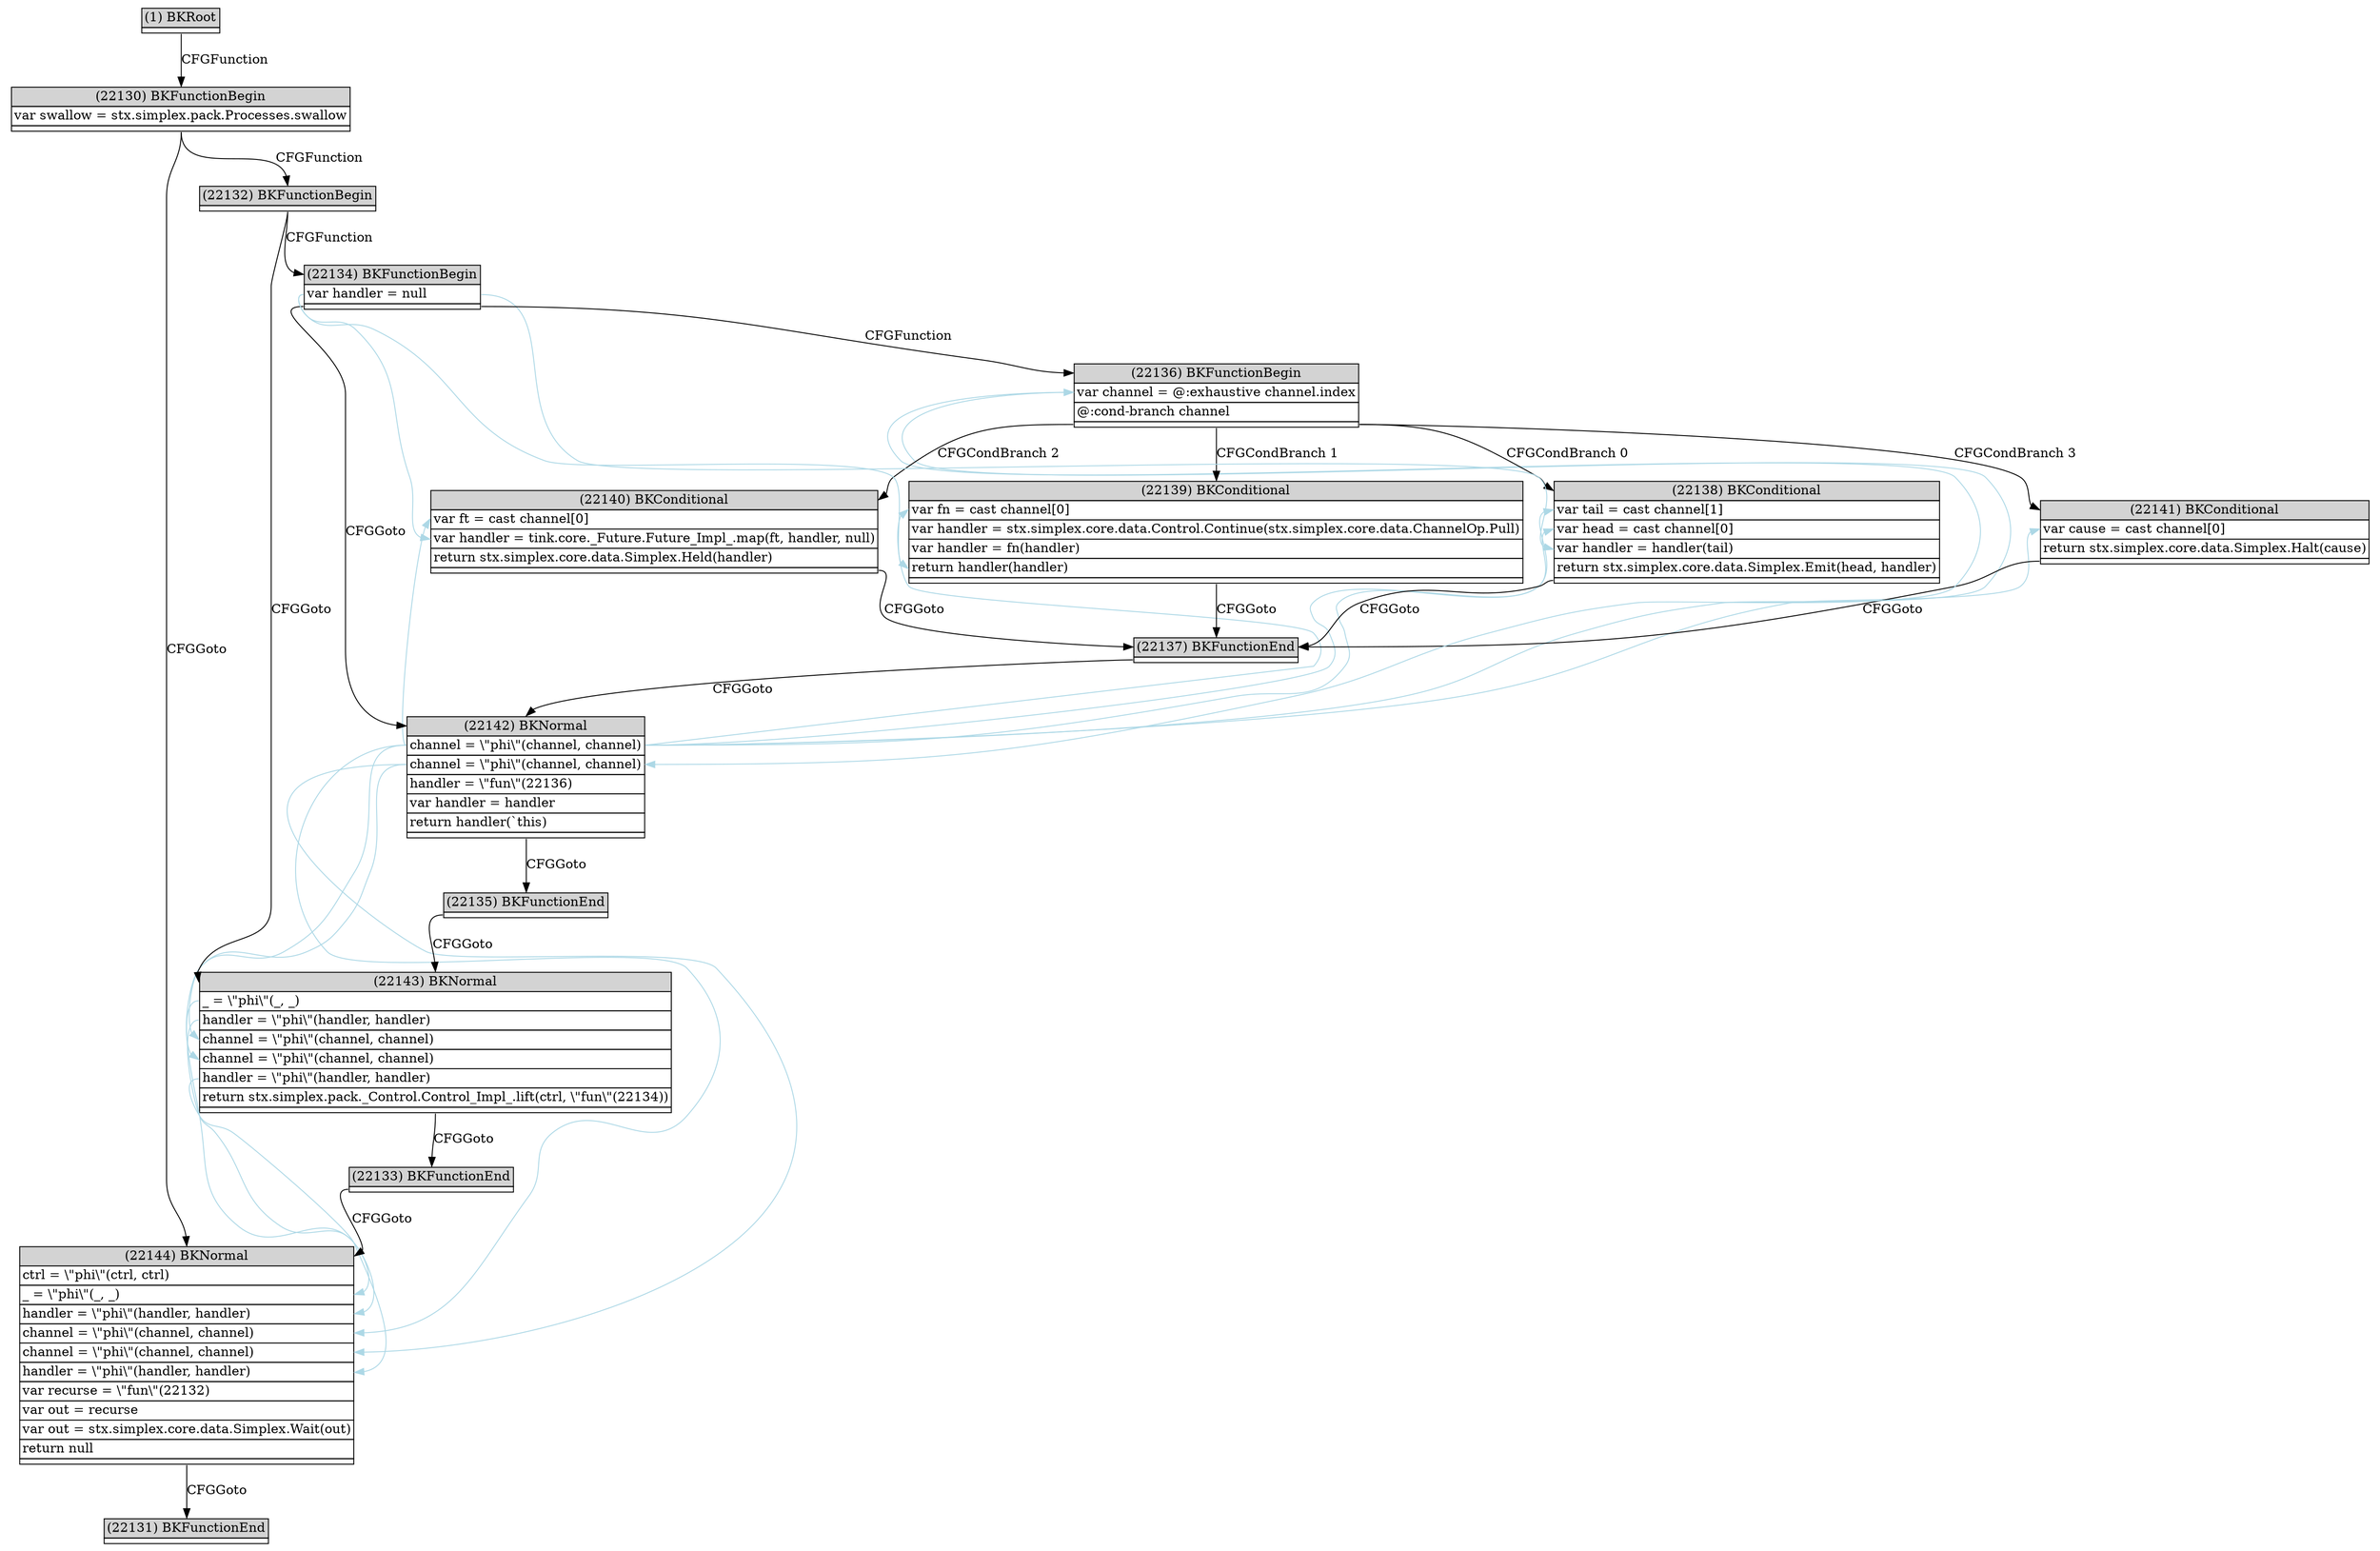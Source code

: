 digraph graphname {
	node [shape=plaintext];
n22144[label=<<table BORDER="0" CELLBORDER="1" CELLSPACING="0">
	<tr><td port="in" bgcolor="lightgray">(22144) BKNormal</td></tr>
	<tr><td port="ep0" align="left">ctrl = \"phi\"(ctrl, ctrl)</td></tr>
	<tr><td port="ep1" align="left">_ = \"phi\"(_, _)</td></tr>
	<tr><td port="ep2" align="left">handler = \"phi\"(handler, handler)</td></tr>
	<tr><td port="ep3" align="left">channel = \"phi\"(channel, channel)</td></tr>
	<tr><td port="ep4" align="left">channel = \"phi\"(channel, channel)</td></tr>
	<tr><td port="ep5" align="left">handler = \"phi\"(handler, handler)</td></tr>
	<tr><td port="e0" align="left">var recurse = \"fun\"(22132)</td></tr>
	<tr><td port="e1" align="left">var out = recurse</td></tr>
	<tr><td port="e2" align="left">var out = stx.simplex.core.data.Simplex.Wait(out)</td></tr>
	<tr><td port="e3" align="left">return null</td></tr>
	<tr><td port="out"></td></tr>
</table>>];
n22143[label=<<table BORDER="0" CELLBORDER="1" CELLSPACING="0">
	<tr><td port="in" bgcolor="lightgray">(22143) BKNormal</td></tr>
	<tr><td port="ep0" align="left">_ = \"phi\"(_, _)</td></tr>
	<tr><td port="ep1" align="left">handler = \"phi\"(handler, handler)</td></tr>
	<tr><td port="ep2" align="left">channel = \"phi\"(channel, channel)</td></tr>
	<tr><td port="ep3" align="left">channel = \"phi\"(channel, channel)</td></tr>
	<tr><td port="ep4" align="left">handler = \"phi\"(handler, handler)</td></tr>
	<tr><td port="e0" align="left">return stx.simplex.pack._Control.Control_Impl_.lift(ctrl, \"fun\"(22134))</td></tr>
	<tr><td port="out"></td></tr>
</table>>];
n22142[label=<<table BORDER="0" CELLBORDER="1" CELLSPACING="0">
	<tr><td port="in" bgcolor="lightgray">(22142) BKNormal</td></tr>
	<tr><td port="ep0" align="left">channel = \"phi\"(channel, channel)</td></tr>
	<tr><td port="ep1" align="left">channel = \"phi\"(channel, channel)</td></tr>
	<tr><td port="e0" align="left">handler = \"fun\"(22136)</td></tr>
	<tr><td port="e1" align="left">var handler = handler</td></tr>
	<tr><td port="e2" align="left">return handler(`this)</td></tr>
	<tr><td port="out"></td></tr>
</table>>];
n22141[label=<<table BORDER="0" CELLBORDER="1" CELLSPACING="0">
	<tr><td port="in" bgcolor="lightgray">(22141) BKConditional</td></tr>
	<tr><td port="e0" align="left">var cause = cast channel[0]</td></tr>
	<tr><td port="e1" align="left">return stx.simplex.core.data.Simplex.Halt(cause)</td></tr>
	<tr><td port="out"></td></tr>
</table>>];
n22140[label=<<table BORDER="0" CELLBORDER="1" CELLSPACING="0">
	<tr><td port="in" bgcolor="lightgray">(22140) BKConditional</td></tr>
	<tr><td port="e0" align="left">var ft = cast channel[0]</td></tr>
	<tr><td port="e1" align="left">var handler = tink.core._Future.Future_Impl_.map(ft, handler, null)</td></tr>
	<tr><td port="e2" align="left">return stx.simplex.core.data.Simplex.Held(handler)</td></tr>
	<tr><td port="out"></td></tr>
</table>>];
n22139[label=<<table BORDER="0" CELLBORDER="1" CELLSPACING="0">
	<tr><td port="in" bgcolor="lightgray">(22139) BKConditional</td></tr>
	<tr><td port="e0" align="left">var fn = cast channel[0]</td></tr>
	<tr><td port="e1" align="left">var handler = stx.simplex.core.data.Control.Continue(stx.simplex.core.data.ChannelOp.Pull)</td></tr>
	<tr><td port="e2" align="left">var handler = fn(handler)</td></tr>
	<tr><td port="e3" align="left">return handler(handler)</td></tr>
	<tr><td port="out"></td></tr>
</table>>];
n22138[label=<<table BORDER="0" CELLBORDER="1" CELLSPACING="0">
	<tr><td port="in" bgcolor="lightgray">(22138) BKConditional</td></tr>
	<tr><td port="e0" align="left">var tail = cast channel[1]</td></tr>
	<tr><td port="e1" align="left">var head = cast channel[0]</td></tr>
	<tr><td port="e2" align="left">var handler = handler(tail)</td></tr>
	<tr><td port="e3" align="left">return stx.simplex.core.data.Simplex.Emit(head, handler)</td></tr>
	<tr><td port="out"></td></tr>
</table>>];
n22137[label=<<table BORDER="0" CELLBORDER="1" CELLSPACING="0">
	<tr><td port="in" bgcolor="lightgray">(22137) BKFunctionEnd</td></tr>
	<tr><td port="out"></td></tr>
</table>>];
n22136[label=<<table BORDER="0" CELLBORDER="1" CELLSPACING="0">
	<tr><td port="in" bgcolor="lightgray">(22136) BKFunctionBegin</td></tr>
	<tr><td port="e0" align="left">var channel = @:exhaustive channel.index</td></tr>
	<tr><td port="e1" align="left">@:cond-branch channel</td></tr>
	<tr><td port="out"></td></tr>
</table>>];
n22135[label=<<table BORDER="0" CELLBORDER="1" CELLSPACING="0">
	<tr><td port="in" bgcolor="lightgray">(22135) BKFunctionEnd</td></tr>
	<tr><td port="out"></td></tr>
</table>>];
n22134[label=<<table BORDER="0" CELLBORDER="1" CELLSPACING="0">
	<tr><td port="in" bgcolor="lightgray">(22134) BKFunctionBegin</td></tr>
	<tr><td port="e0" align="left">var handler = null</td></tr>
	<tr><td port="out"></td></tr>
</table>>];
n22133[label=<<table BORDER="0" CELLBORDER="1" CELLSPACING="0">
	<tr><td port="in" bgcolor="lightgray">(22133) BKFunctionEnd</td></tr>
	<tr><td port="out"></td></tr>
</table>>];
n22132[label=<<table BORDER="0" CELLBORDER="1" CELLSPACING="0">
	<tr><td port="in" bgcolor="lightgray">(22132) BKFunctionBegin</td></tr>
	<tr><td port="out"></td></tr>
</table>>];
n22131[label=<<table BORDER="0" CELLBORDER="1" CELLSPACING="0">
	<tr><td port="in" bgcolor="lightgray">(22131) BKFunctionEnd</td></tr>
	<tr><td port="out"></td></tr>
</table>>];
n22130[label=<<table BORDER="0" CELLBORDER="1" CELLSPACING="0">
	<tr><td port="in" bgcolor="lightgray">(22130) BKFunctionBegin</td></tr>
	<tr><td port="e0" align="left">var swallow = stx.simplex.pack.Processes.swallow</td></tr>
	<tr><td port="out"></td></tr>
</table>>];
n1[label=<<table BORDER="0" CELLBORDER="1" CELLSPACING="0">
	<tr><td port="in" bgcolor="lightgray">(1) BKRoot</td></tr>
	<tr><td port="out"></td></tr>
</table>>];
n1:out -> n22130:in[label="CFGFunction"];
n22130:out -> n22144:in[label="CFGGoto"];
n22130:out -> n22132:in[label="CFGFunction"];
n22132:out -> n22143:in[label="CFGGoto"];
n22132:out -> n22134:in[label="CFGFunction"];
n22134:out -> n22142:in[label="CFGGoto"];
n22134:out -> n22136:in[label="CFGFunction"];
n22136:out -> n22141:in[label="CFGCondBranch 3"];
n22136:out -> n22140:in[label="CFGCondBranch 2"];
n22136:out -> n22139:in[label="CFGCondBranch 1"];
n22136:out -> n22138:in[label="CFGCondBranch 0"];
n22138:out -> n22137:in[label="CFGGoto"];
n22139:out -> n22137:in[label="CFGGoto"];
n22140:out -> n22137:in[label="CFGGoto"];
n22137:out -> n22142:in[label="CFGGoto"];
n22141:out -> n22137:in[label="CFGGoto"];
n22142:out -> n22135:in[label="CFGGoto"];
n22135:out -> n22143:in[label="CFGGoto"];
n22143:out -> n22133:in[label="CFGGoto"];
n22133:out -> n22144:in[label="CFGGoto"];
n22144:out -> n22131:in[label="CFGGoto"];
n22143:ep0 -> n22144:ep1[color=lightblue,constraint=false];
n22143:ep1 -> n22144:ep2[color=lightblue,constraint=false];
n22142:ep0 -> n22141:e0[color=lightblue,constraint=false];
n22142:ep0 -> n22140:e0[color=lightblue,constraint=false];
n22142:ep0 -> n22139:e0[color=lightblue,constraint=false];
n22142:ep0 -> n22138:e1[color=lightblue,constraint=false];
n22142:ep0 -> n22138:e0[color=lightblue,constraint=false];
n22142:ep0 -> n22136:e0[color=lightblue,constraint=false];
n22142:ep0 -> n22143:ep2[color=lightblue,constraint=false];
n22142:ep0 -> n22144:ep3[color=lightblue,constraint=false];
n22142:ep1 -> n22143:ep3[color=lightblue,constraint=false];
n22142:ep1 -> n22144:ep4[color=lightblue,constraint=false];
n22143:ep4 -> n22144:ep5[color=lightblue,constraint=false];
n22134:e0 -> n22140:e1[color=lightblue,constraint=false];
n22134:e0 -> n22139:e3[color=lightblue,constraint=false];
n22134:e0 -> n22138:e2[color=lightblue,constraint=false];
n22136:e0 -> n22142:ep1[color=lightblue,constraint=false];
}
